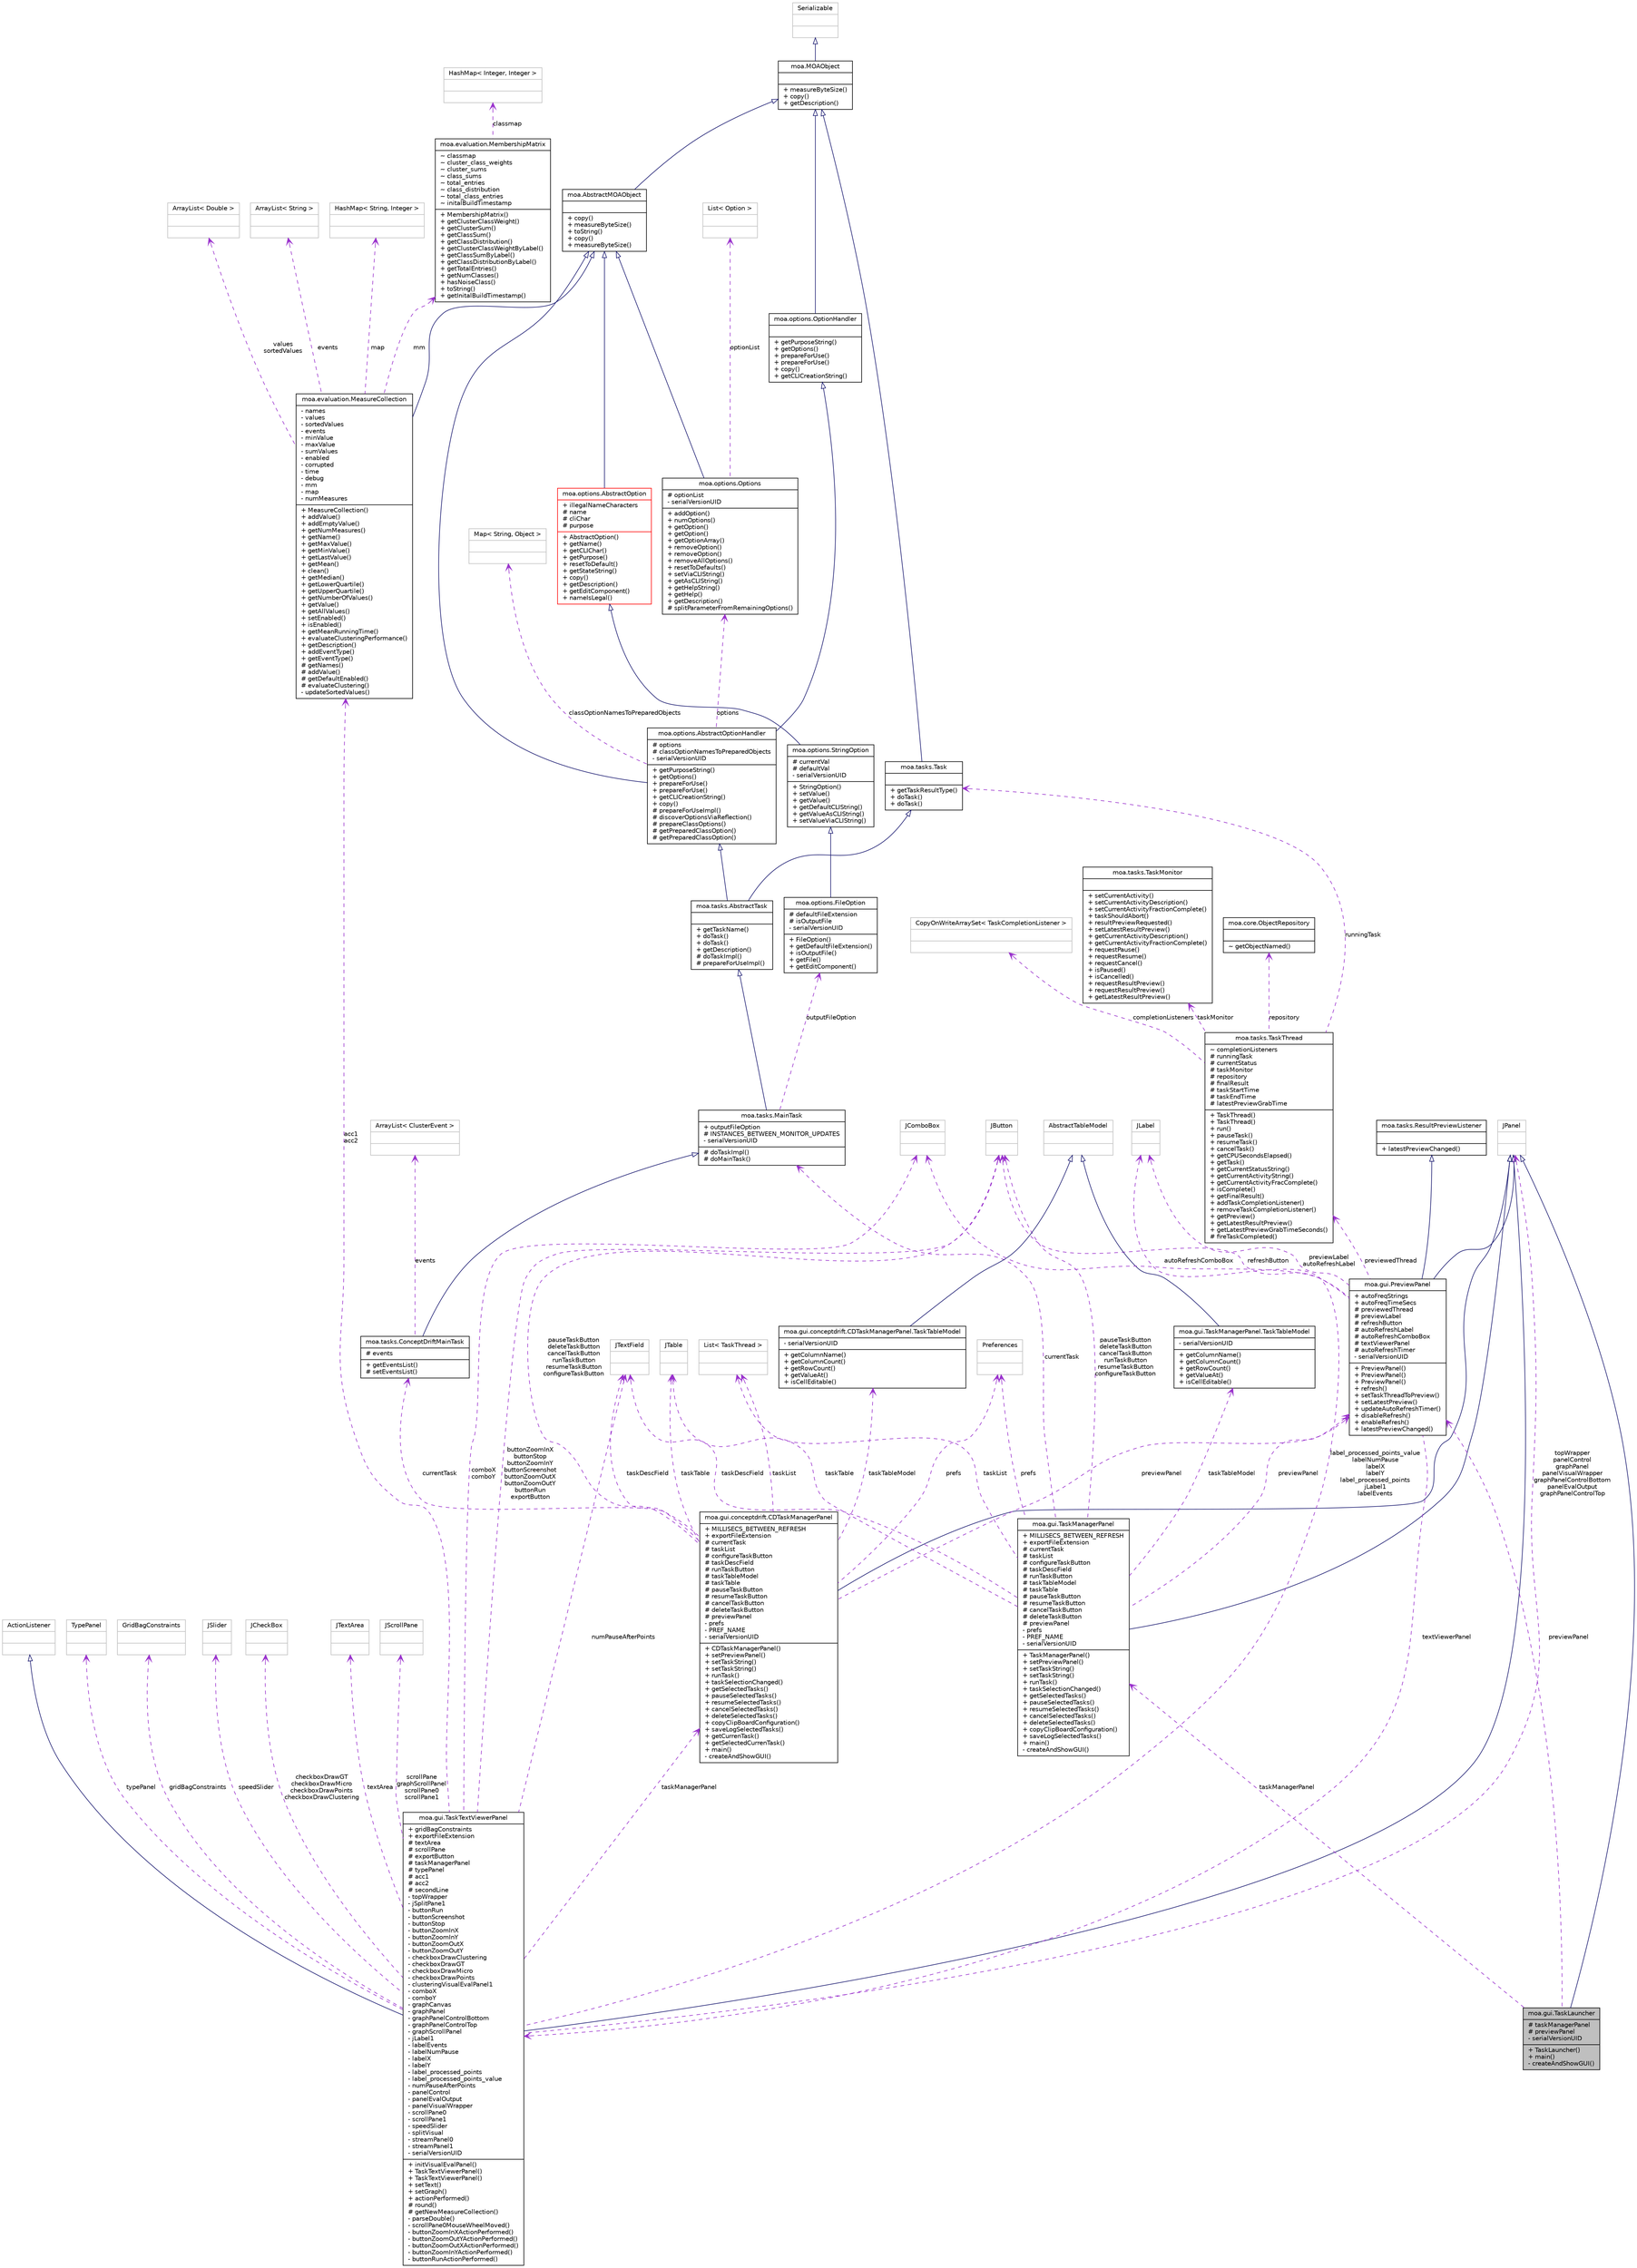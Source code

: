 digraph G
{
  edge [fontname="Helvetica",fontsize="10",labelfontname="Helvetica",labelfontsize="10"];
  node [fontname="Helvetica",fontsize="10",shape=record];
  Node1 [label="{moa.gui.TaskLauncher\n|# taskManagerPanel\l# previewPanel\l- serialVersionUID\l|+ TaskLauncher()\l+ main()\l- createAndShowGUI()\l}",height=0.2,width=0.4,color="black", fillcolor="grey75", style="filled" fontcolor="black"];
  Node2 -> Node1 [dir=back,color="midnightblue",fontsize="10",style="solid",arrowtail="empty",fontname="Helvetica"];
  Node2 [label="{JPanel\n||}",height=0.2,width=0.4,color="grey75", fillcolor="white", style="filled"];
  Node3 -> Node1 [dir=back,color="darkorchid3",fontsize="10",style="dashed",label="taskManagerPanel",arrowtail="open",fontname="Helvetica"];
  Node3 [label="{moa.gui.TaskManagerPanel\n|+ MILLISECS_BETWEEN_REFRESH\l+ exportFileExtension\l# currentTask\l# taskList\l# configureTaskButton\l# taskDescField\l# runTaskButton\l# taskTableModel\l# taskTable\l# pauseTaskButton\l# resumeTaskButton\l# cancelTaskButton\l# deleteTaskButton\l# previewPanel\l- prefs\l- PREF_NAME\l- serialVersionUID\l|+ TaskManagerPanel()\l+ setPreviewPanel()\l+ setTaskString()\l+ setTaskString()\l+ runTask()\l+ taskSelectionChanged()\l+ getSelectedTasks()\l+ pauseSelectedTasks()\l+ resumeSelectedTasks()\l+ cancelSelectedTasks()\l+ deleteSelectedTasks()\l+ copyClipBoardConfiguration()\l+ saveLogSelectedTasks()\l+ main()\l- createAndShowGUI()\l}",height=0.2,width=0.4,color="black", fillcolor="white", style="filled",URL="$classmoa_1_1gui_1_1TaskManagerPanel.html",tooltip="This panel displays the running tasks."];
  Node2 -> Node3 [dir=back,color="midnightblue",fontsize="10",style="solid",arrowtail="empty",fontname="Helvetica"];
  Node4 -> Node3 [dir=back,color="darkorchid3",fontsize="10",style="dashed",label="prefs",arrowtail="open",fontname="Helvetica"];
  Node4 [label="{Preferences\n||}",height=0.2,width=0.4,color="grey75", fillcolor="white", style="filled"];
  Node5 -> Node3 [dir=back,color="darkorchid3",fontsize="10",style="dashed",label="pauseTaskButton\ndeleteTaskButton\ncancelTaskButton\nrunTaskButton\nresumeTaskButton\nconfigureTaskButton",arrowtail="open",fontname="Helvetica"];
  Node5 [label="{JButton\n||}",height=0.2,width=0.4,color="grey75", fillcolor="white", style="filled"];
  Node6 -> Node3 [dir=back,color="darkorchid3",fontsize="10",style="dashed",label="previewPanel",arrowtail="open",fontname="Helvetica"];
  Node6 [label="{moa.gui.PreviewPanel\n|+ autoFreqStrings\l+ autoFreqTimeSecs\l# previewedThread\l# previewLabel\l# refreshButton\l# autoRefreshLabel\l# autoRefreshComboBox\l# textViewerPanel\l# autoRefreshTimer\l- serialVersionUID\l|+ PreviewPanel()\l+ PreviewPanel()\l+ PreviewPanel()\l+ refresh()\l+ setTaskThreadToPreview()\l+ setLatestPreview()\l+ updateAutoRefreshTimer()\l+ disableRefresh()\l+ enableRefresh()\l+ latestPreviewChanged()\l}",height=0.2,width=0.4,color="black", fillcolor="white", style="filled",URL="$classmoa_1_1gui_1_1PreviewPanel.html",tooltip="This panel displays the running task preview text and buttons."];
  Node2 -> Node6 [dir=back,color="midnightblue",fontsize="10",style="solid",arrowtail="empty",fontname="Helvetica"];
  Node7 -> Node6 [dir=back,color="midnightblue",fontsize="10",style="solid",arrowtail="empty",fontname="Helvetica"];
  Node7 [label="{moa.tasks.ResultPreviewListener\n||+ latestPreviewChanged()\l}",height=0.2,width=0.4,color="black", fillcolor="white", style="filled",URL="$interfacemoa_1_1tasks_1_1ResultPreviewListener.html",tooltip="Interface implemented by classes that preview results on the Graphical User Interface..."];
  Node8 -> Node6 [dir=back,color="darkorchid3",fontsize="10",style="dashed",label="textViewerPanel",arrowtail="open",fontname="Helvetica"];
  Node8 [label="{moa.gui.TaskTextViewerPanel\n|+ gridBagConstraints\l+ exportFileExtension\l# textArea\l# scrollPane\l# exportButton\l# taskManagerPanel\l# typePanel\l# acc1\l# acc2\l# secondLine\l- topWrapper\l- jSplitPane1\l- buttonRun\l- buttonScreenshot\l- buttonStop\l- buttonZoomInX\l- buttonZoomInY\l- buttonZoomOutX\l- buttonZoomOutY\l- checkboxDrawClustering\l- checkboxDrawGT\l- checkboxDrawMicro\l- checkboxDrawPoints\l- clusteringVisualEvalPanel1\l- comboX\l- comboY\l- graphCanvas\l- graphPanel\l- graphPanelControlBottom\l- graphPanelControlTop\l- graphScrollPanel\l- jLabel1\l- labelEvents\l- labelNumPause\l- labelX\l- labelY\l- label_processed_points\l- label_processed_points_value\l- numPauseAfterPoints\l- panelControl\l- panelEvalOutput\l- panelVisualWrapper\l- scrollPane0\l- scrollPane1\l- speedSlider\l- splitVisual\l- streamPanel0\l- streamPanel1\l- serialVersionUID\l|+ initVisualEvalPanel()\l+ TaskTextViewerPanel()\l+ TaskTextViewerPanel()\l+ setText()\l+ setGraph()\l+ actionPerformed()\l# round()\l# getNewMeasureCollection()\l- parseDouble()\l- scrollPane0MouseWheelMoved()\l- buttonZoomInXActionPerformed()\l- buttonZoomOutYActionPerformed()\l- buttonZoomOutXActionPerformed()\l- buttonZoomInYActionPerformed()\l- buttonRunActionPerformed()\l}",height=0.2,width=0.4,color="black", fillcolor="white", style="filled",URL="$classmoa_1_1gui_1_1TaskTextViewerPanel.html",tooltip="This panel displays text."];
  Node2 -> Node8 [dir=back,color="midnightblue",fontsize="10",style="solid",arrowtail="empty",fontname="Helvetica"];
  Node9 -> Node8 [dir=back,color="midnightblue",fontsize="10",style="solid",arrowtail="empty",fontname="Helvetica"];
  Node9 [label="{ActionListener\n||}",height=0.2,width=0.4,color="grey75", fillcolor="white", style="filled"];
  Node10 -> Node8 [dir=back,color="darkorchid3",fontsize="10",style="dashed",label="typePanel",arrowtail="open",fontname="Helvetica"];
  Node10 [label="{TypePanel\n||}",height=0.2,width=0.4,color="grey75", fillcolor="white", style="filled"];
  Node11 -> Node8 [dir=back,color="darkorchid3",fontsize="10",style="dashed",label="gridBagConstraints",arrowtail="open",fontname="Helvetica"];
  Node11 [label="{GridBagConstraints\n||}",height=0.2,width=0.4,color="grey75", fillcolor="white", style="filled"];
  Node12 -> Node8 [dir=back,color="darkorchid3",fontsize="10",style="dashed",label="speedSlider",arrowtail="open",fontname="Helvetica"];
  Node12 [label="{JSlider\n||}",height=0.2,width=0.4,color="grey75", fillcolor="white", style="filled"];
  Node13 -> Node8 [dir=back,color="darkorchid3",fontsize="10",style="dashed",label="checkboxDrawGT\ncheckboxDrawMicro\ncheckboxDrawPoints\ncheckboxDrawClustering",arrowtail="open",fontname="Helvetica"];
  Node13 [label="{JCheckBox\n||}",height=0.2,width=0.4,color="grey75", fillcolor="white", style="filled"];
  Node5 -> Node8 [dir=back,color="darkorchid3",fontsize="10",style="dashed",label="buttonZoomInX\nbuttonStop\nbuttonZoomInY\nbuttonScreenshot\nbuttonZoomOutX\nbuttonZoomOutY\nbuttonRun\nexportButton",arrowtail="open",fontname="Helvetica"];
  Node14 -> Node8 [dir=back,color="darkorchid3",fontsize="10",style="dashed",label="taskManagerPanel",arrowtail="open",fontname="Helvetica"];
  Node14 [label="{moa.gui.conceptdrift.CDTaskManagerPanel\n|+ MILLISECS_BETWEEN_REFRESH\l+ exportFileExtension\l# currentTask\l# taskList\l# configureTaskButton\l# taskDescField\l# runTaskButton\l# taskTableModel\l# taskTable\l# pauseTaskButton\l# resumeTaskButton\l# cancelTaskButton\l# deleteTaskButton\l# previewPanel\l- prefs\l- PREF_NAME\l- serialVersionUID\l|+ CDTaskManagerPanel()\l+ setPreviewPanel()\l+ setTaskString()\l+ setTaskString()\l+ runTask()\l+ taskSelectionChanged()\l+ getSelectedTasks()\l+ pauseSelectedTasks()\l+ resumeSelectedTasks()\l+ cancelSelectedTasks()\l+ deleteSelectedTasks()\l+ copyClipBoardConfiguration()\l+ saveLogSelectedTasks()\l+ getCurrenTask()\l+ getSelectedCurrenTask()\l+ main()\l- createAndShowGUI()\l}",height=0.2,width=0.4,color="black", fillcolor="white", style="filled",URL="$classmoa_1_1gui_1_1conceptdrift_1_1CDTaskManagerPanel.html",tooltip="This panel displays the running tasks."];
  Node2 -> Node14 [dir=back,color="midnightblue",fontsize="10",style="solid",arrowtail="empty",fontname="Helvetica"];
  Node15 -> Node14 [dir=back,color="darkorchid3",fontsize="10",style="dashed",label="currentTask",arrowtail="open",fontname="Helvetica"];
  Node15 [label="{moa.tasks.ConceptDriftMainTask\n|# events\l|+ getEventsList()\l# setEventsList()\l}",height=0.2,width=0.4,color="black", fillcolor="white", style="filled",URL="$classmoa_1_1tasks_1_1ConceptDriftMainTask.html"];
  Node16 -> Node15 [dir=back,color="midnightblue",fontsize="10",style="solid",arrowtail="empty",fontname="Helvetica"];
  Node16 [label="{moa.tasks.MainTask\n|+ outputFileOption\l# INSTANCES_BETWEEN_MONITOR_UPDATES\l- serialVersionUID\l|# doTaskImpl()\l# doMainTask()\l}",height=0.2,width=0.4,color="black", fillcolor="white", style="filled",URL="$classmoa_1_1tasks_1_1MainTask.html",tooltip="Abstract Main Task."];
  Node17 -> Node16 [dir=back,color="midnightblue",fontsize="10",style="solid",arrowtail="empty",fontname="Helvetica"];
  Node17 [label="{moa.tasks.AbstractTask\n||+ getTaskName()\l+ doTask()\l+ doTask()\l+ getDescription()\l# doTaskImpl()\l# prepareForUseImpl()\l}",height=0.2,width=0.4,color="black", fillcolor="white", style="filled",URL="$classmoa_1_1tasks_1_1AbstractTask.html",tooltip="Abstract Task."];
  Node18 -> Node17 [dir=back,color="midnightblue",fontsize="10",style="solid",arrowtail="empty",fontname="Helvetica"];
  Node18 [label="{moa.options.AbstractOptionHandler\n|# options\l# classOptionNamesToPreparedObjects\l- serialVersionUID\l|+ getPurposeString()\l+ getOptions()\l+ prepareForUse()\l+ prepareForUse()\l+ getCLICreationString()\l+ copy()\l# prepareForUseImpl()\l# discoverOptionsViaReflection()\l# prepareClassOptions()\l# getPreparedClassOption()\l# getPreparedClassOption()\l}",height=0.2,width=0.4,color="black", fillcolor="white", style="filled",URL="$classmoa_1_1options_1_1AbstractOptionHandler.html",tooltip="Abstract Option Handler."];
  Node19 -> Node18 [dir=back,color="midnightblue",fontsize="10",style="solid",arrowtail="empty",fontname="Helvetica"];
  Node19 [label="{moa.AbstractMOAObject\n||+ copy()\l+ measureByteSize()\l+ toString()\l+ copy()\l+ measureByteSize()\l}",height=0.2,width=0.4,color="black", fillcolor="white", style="filled",URL="$classmoa_1_1AbstractMOAObject.html",tooltip="Abstract MOA Object."];
  Node20 -> Node19 [dir=back,color="midnightblue",fontsize="10",style="solid",arrowtail="empty",fontname="Helvetica"];
  Node20 [label="{moa.MOAObject\n||+ measureByteSize()\l+ copy()\l+ getDescription()\l}",height=0.2,width=0.4,color="black", fillcolor="white", style="filled",URL="$interfacemoa_1_1MOAObject.html",tooltip="Interface implemented by classes in MOA, so that all are serializable, can produce..."];
  Node21 -> Node20 [dir=back,color="midnightblue",fontsize="10",style="solid",arrowtail="empty",fontname="Helvetica"];
  Node21 [label="{Serializable\n||}",height=0.2,width=0.4,color="grey75", fillcolor="white", style="filled"];
  Node22 -> Node18 [dir=back,color="midnightblue",fontsize="10",style="solid",arrowtail="empty",fontname="Helvetica"];
  Node22 [label="{moa.options.OptionHandler\n||+ getPurposeString()\l+ getOptions()\l+ prepareForUse()\l+ prepareForUse()\l+ copy()\l+ getCLICreationString()\l}",height=0.2,width=0.4,color="black", fillcolor="white", style="filled",URL="$interfacemoa_1_1options_1_1OptionHandler.html",tooltip="Interface representing an object that handles options or parameters."];
  Node20 -> Node22 [dir=back,color="midnightblue",fontsize="10",style="solid",arrowtail="empty",fontname="Helvetica"];
  Node23 -> Node18 [dir=back,color="darkorchid3",fontsize="10",style="dashed",label="classOptionNamesToPreparedObjects",arrowtail="open",fontname="Helvetica"];
  Node23 [label="{Map\< String, Object \>\n||}",height=0.2,width=0.4,color="grey75", fillcolor="white", style="filled"];
  Node24 -> Node18 [dir=back,color="darkorchid3",fontsize="10",style="dashed",label="options",arrowtail="open",fontname="Helvetica"];
  Node24 [label="{moa.options.Options\n|# optionList\l- serialVersionUID\l|+ addOption()\l+ numOptions()\l+ getOption()\l+ getOption()\l+ getOptionArray()\l+ removeOption()\l+ removeOption()\l+ removeAllOptions()\l+ resetToDefaults()\l+ setViaCLIString()\l+ getAsCLIString()\l+ getHelpString()\l+ getHelp()\l+ getDescription()\l# splitParameterFromRemainingOptions()\l}",height=0.2,width=0.4,color="black", fillcolor="white", style="filled",URL="$classmoa_1_1options_1_1Options.html",tooltip="File option."];
  Node19 -> Node24 [dir=back,color="midnightblue",fontsize="10",style="solid",arrowtail="empty",fontname="Helvetica"];
  Node25 -> Node24 [dir=back,color="darkorchid3",fontsize="10",style="dashed",label="optionList",arrowtail="open",fontname="Helvetica"];
  Node25 [label="{List\< Option \>\n||}",height=0.2,width=0.4,color="grey75", fillcolor="white", style="filled"];
  Node26 -> Node17 [dir=back,color="midnightblue",fontsize="10",style="solid",arrowtail="empty",fontname="Helvetica"];
  Node26 [label="{moa.tasks.Task\n||+ getTaskResultType()\l+ doTask()\l+ doTask()\l}",height=0.2,width=0.4,color="black", fillcolor="white", style="filled",URL="$interfacemoa_1_1tasks_1_1Task.html",tooltip="Interface representing a task."];
  Node20 -> Node26 [dir=back,color="midnightblue",fontsize="10",style="solid",arrowtail="empty",fontname="Helvetica"];
  Node27 -> Node16 [dir=back,color="darkorchid3",fontsize="10",style="dashed",label="outputFileOption",arrowtail="open",fontname="Helvetica"];
  Node27 [label="{moa.options.FileOption\n|# defaultFileExtension\l# isOutputFile\l- serialVersionUID\l|+ FileOption()\l+ getDefaultFileExtension()\l+ isOutputFile()\l+ getFile()\l+ getEditComponent()\l}",height=0.2,width=0.4,color="black", fillcolor="white", style="filled",URL="$classmoa_1_1options_1_1FileOption.html",tooltip="File option."];
  Node28 -> Node27 [dir=back,color="midnightblue",fontsize="10",style="solid",arrowtail="empty",fontname="Helvetica"];
  Node28 [label="{moa.options.StringOption\n|# currentVal\l# defaultVal\l- serialVersionUID\l|+ StringOption()\l+ setValue()\l+ getValue()\l+ getDefaultCLIString()\l+ getValueAsCLIString()\l+ setValueViaCLIString()\l}",height=0.2,width=0.4,color="black", fillcolor="white", style="filled",URL="$classmoa_1_1options_1_1StringOption.html",tooltip="String option."];
  Node29 -> Node28 [dir=back,color="midnightblue",fontsize="10",style="solid",arrowtail="empty",fontname="Helvetica"];
  Node29 [label="{moa.options.AbstractOption\n|+ illegalNameCharacters\l# name\l# cliChar\l# purpose\l|+ AbstractOption()\l+ getName()\l+ getCLIChar()\l+ getPurpose()\l+ resetToDefault()\l+ getStateString()\l+ copy()\l+ getDescription()\l+ getEditComponent()\l+ nameIsLegal()\l}",height=0.2,width=0.4,color="red", fillcolor="white", style="filled",URL="$classmoa_1_1options_1_1AbstractOption.html",tooltip="Abstract option."];
  Node19 -> Node29 [dir=back,color="midnightblue",fontsize="10",style="solid",arrowtail="empty",fontname="Helvetica"];
  Node30 -> Node15 [dir=back,color="darkorchid3",fontsize="10",style="dashed",label="events",arrowtail="open",fontname="Helvetica"];
  Node30 [label="{ArrayList\< ClusterEvent \>\n||}",height=0.2,width=0.4,color="grey75", fillcolor="white", style="filled"];
  Node4 -> Node14 [dir=back,color="darkorchid3",fontsize="10",style="dashed",label="prefs",arrowtail="open",fontname="Helvetica"];
  Node5 -> Node14 [dir=back,color="darkorchid3",fontsize="10",style="dashed",label="pauseTaskButton\ndeleteTaskButton\ncancelTaskButton\nrunTaskButton\nresumeTaskButton\nconfigureTaskButton",arrowtail="open",fontname="Helvetica"];
  Node6 -> Node14 [dir=back,color="darkorchid3",fontsize="10",style="dashed",label="previewPanel",arrowtail="open",fontname="Helvetica"];
  Node31 -> Node14 [dir=back,color="darkorchid3",fontsize="10",style="dashed",label="taskDescField",arrowtail="open",fontname="Helvetica"];
  Node31 [label="{JTextField\n||}",height=0.2,width=0.4,color="grey75", fillcolor="white", style="filled"];
  Node32 -> Node14 [dir=back,color="darkorchid3",fontsize="10",style="dashed",label="taskList",arrowtail="open",fontname="Helvetica"];
  Node32 [label="{List\< TaskThread \>\n||}",height=0.2,width=0.4,color="grey75", fillcolor="white", style="filled"];
  Node33 -> Node14 [dir=back,color="darkorchid3",fontsize="10",style="dashed",label="taskTableModel",arrowtail="open",fontname="Helvetica"];
  Node33 [label="{moa.gui.conceptdrift.CDTaskManagerPanel.TaskTableModel\n|- serialVersionUID\l|+ getColumnName()\l+ getColumnCount()\l+ getRowCount()\l+ getValueAt()\l+ isCellEditable()\l}",height=0.2,width=0.4,color="black", fillcolor="white", style="filled",URL="$classmoa_1_1gui_1_1conceptdrift_1_1CDTaskManagerPanel_1_1TaskTableModel.html"];
  Node34 -> Node33 [dir=back,color="midnightblue",fontsize="10",style="solid",arrowtail="empty",fontname="Helvetica"];
  Node34 [label="{AbstractTableModel\n||}",height=0.2,width=0.4,color="grey75", fillcolor="white", style="filled"];
  Node35 -> Node14 [dir=back,color="darkorchid3",fontsize="10",style="dashed",label="taskTable",arrowtail="open",fontname="Helvetica"];
  Node35 [label="{JTable\n||}",height=0.2,width=0.4,color="grey75", fillcolor="white", style="filled"];
  Node36 -> Node8 [dir=back,color="darkorchid3",fontsize="10",style="dashed",label="textArea",arrowtail="open",fontname="Helvetica"];
  Node36 [label="{JTextArea\n||}",height=0.2,width=0.4,color="grey75", fillcolor="white", style="filled"];
  Node31 -> Node8 [dir=back,color="darkorchid3",fontsize="10",style="dashed",label="numPauseAfterPoints",arrowtail="open",fontname="Helvetica"];
  Node37 -> Node8 [dir=back,color="darkorchid3",fontsize="10",style="dashed",label="comboX\ncomboY",arrowtail="open",fontname="Helvetica"];
  Node37 [label="{JComboBox\n||}",height=0.2,width=0.4,color="grey75", fillcolor="white", style="filled"];
  Node38 -> Node8 [dir=back,color="darkorchid3",fontsize="10",style="dashed",label="acc1\nacc2",arrowtail="open",fontname="Helvetica"];
  Node38 [label="{moa.evaluation.MeasureCollection\n|- names\l- values\l- sortedValues\l- events\l- minValue\l- maxValue\l- sumValues\l- enabled\l- corrupted\l- time\l- debug\l- mm\l- map\l- numMeasures\l|+ MeasureCollection()\l+ addValue()\l+ addEmptyValue()\l+ getNumMeasures()\l+ getName()\l+ getMaxValue()\l+ getMinValue()\l+ getLastValue()\l+ getMean()\l+ clean()\l+ getMedian()\l+ getLowerQuartile()\l+ getUpperQuartile()\l+ getNumberOfValues()\l+ getValue()\l+ getAllValues()\l+ setEnabled()\l+ isEnabled()\l+ getMeanRunningTime()\l+ evaluateClusteringPerformance()\l+ getDescription()\l+ addEventType()\l+ getEventType()\l# getNames()\l# addValue()\l# getDefaultEnabled()\l# evaluateClustering()\l- updateSortedValues()\l}",height=0.2,width=0.4,color="black", fillcolor="white", style="filled",URL="$classmoa_1_1evaluation_1_1MeasureCollection.html"];
  Node19 -> Node38 [dir=back,color="midnightblue",fontsize="10",style="solid",arrowtail="empty",fontname="Helvetica"];
  Node39 -> Node38 [dir=back,color="darkorchid3",fontsize="10",style="dashed",label="mm",arrowtail="open",fontname="Helvetica"];
  Node39 [label="{moa.evaluation.MembershipMatrix\n|~ classmap\l~ cluster_class_weights\l~ cluster_sums\l~ class_sums\l~ total_entries\l~ class_distribution\l~ total_class_entries\l~ initalBuildTimestamp\l|+ MembershipMatrix()\l+ getClusterClassWeight()\l+ getClusterSum()\l+ getClassSum()\l+ getClassDistribution()\l+ getClusterClassWeightByLabel()\l+ getClassSumByLabel()\l+ getClassDistributionByLabel()\l+ getTotalEntries()\l+ getNumClasses()\l+ hasNoiseClass()\l+ toString()\l+ getInitalBuildTimestamp()\l}",height=0.2,width=0.4,color="black", fillcolor="white", style="filled",URL="$classmoa_1_1evaluation_1_1MembershipMatrix.html"];
  Node40 -> Node39 [dir=back,color="darkorchid3",fontsize="10",style="dashed",label="classmap",arrowtail="open",fontname="Helvetica"];
  Node40 [label="{HashMap\< Integer, Integer \>\n||}",height=0.2,width=0.4,color="grey75", fillcolor="white", style="filled"];
  Node41 -> Node38 [dir=back,color="darkorchid3",fontsize="10",style="dashed",label="values\nsortedValues",arrowtail="open",fontname="Helvetica"];
  Node41 [label="{ArrayList\< Double \>\n||}",height=0.2,width=0.4,color="grey75", fillcolor="white", style="filled"];
  Node42 -> Node38 [dir=back,color="darkorchid3",fontsize="10",style="dashed",label="events",arrowtail="open",fontname="Helvetica"];
  Node42 [label="{ArrayList\< String \>\n||}",height=0.2,width=0.4,color="grey75", fillcolor="white", style="filled"];
  Node43 -> Node38 [dir=back,color="darkorchid3",fontsize="10",style="dashed",label="map",arrowtail="open",fontname="Helvetica"];
  Node43 [label="{HashMap\< String, Integer \>\n||}",height=0.2,width=0.4,color="grey75", fillcolor="white", style="filled"];
  Node44 -> Node8 [dir=back,color="darkorchid3",fontsize="10",style="dashed",label="label_processed_points_value\nlabelNumPause\nlabelX\nlabelY\nlabel_processed_points\njLabel1\nlabelEvents",arrowtail="open",fontname="Helvetica"];
  Node44 [label="{JLabel\n||}",height=0.2,width=0.4,color="grey75", fillcolor="white", style="filled"];
  Node2 -> Node8 [dir=back,color="darkorchid3",fontsize="10",style="dashed",label="topWrapper\npanelControl\ngraphPanel\npanelVisualWrapper\ngraphPanelControlBottom\npanelEvalOutput\ngraphPanelControlTop",arrowtail="open",fontname="Helvetica"];
  Node45 -> Node8 [dir=back,color="darkorchid3",fontsize="10",style="dashed",label="scrollPane\ngraphScrollPanel\nscrollPane0\nscrollPane1",arrowtail="open",fontname="Helvetica"];
  Node45 [label="{JScrollPane\n||}",height=0.2,width=0.4,color="grey75", fillcolor="white", style="filled"];
  Node5 -> Node6 [dir=back,color="darkorchid3",fontsize="10",style="dashed",label="refreshButton",arrowtail="open",fontname="Helvetica"];
  Node37 -> Node6 [dir=back,color="darkorchid3",fontsize="10",style="dashed",label="autoRefreshComboBox",arrowtail="open",fontname="Helvetica"];
  Node46 -> Node6 [dir=back,color="darkorchid3",fontsize="10",style="dashed",label="previewedThread",arrowtail="open",fontname="Helvetica"];
  Node46 [label="{moa.tasks.TaskThread\n|~ completionListeners\l# runningTask\l# currentStatus\l# taskMonitor\l# repository\l# finalResult\l# taskStartTime\l# taskEndTime\l# latestPreviewGrabTime\l|+ TaskThread()\l+ TaskThread()\l+ run()\l+ pauseTask()\l+ resumeTask()\l+ cancelTask()\l+ getCPUSecondsElapsed()\l+ getTask()\l+ getCurrentStatusString()\l+ getCurrentActivityString()\l+ getCurrentActivityFracComplete()\l+ isComplete()\l+ getFinalResult()\l+ addTaskCompletionListener()\l+ removeTaskCompletionListener()\l+ getPreview()\l+ getLatestResultPreview()\l+ getLatestPreviewGrabTimeSeconds()\l# fireTaskCompleted()\l}",height=0.2,width=0.4,color="black", fillcolor="white", style="filled",URL="$classmoa_1_1tasks_1_1TaskThread.html",tooltip="Task Thread."];
  Node47 -> Node46 [dir=back,color="darkorchid3",fontsize="10",style="dashed",label="taskMonitor",arrowtail="open",fontname="Helvetica"];
  Node47 [label="{moa.tasks.TaskMonitor\n||+ setCurrentActivity()\l+ setCurrentActivityDescription()\l+ setCurrentActivityFractionComplete()\l+ taskShouldAbort()\l+ resultPreviewRequested()\l+ setLatestResultPreview()\l+ getCurrentActivityDescription()\l+ getCurrentActivityFractionComplete()\l+ requestPause()\l+ requestResume()\l+ requestCancel()\l+ isPaused()\l+ isCancelled()\l+ requestResultPreview()\l+ requestResultPreview()\l+ getLatestResultPreview()\l}",height=0.2,width=0.4,color="black", fillcolor="white", style="filled",URL="$interfacemoa_1_1tasks_1_1TaskMonitor.html",tooltip="Interface representing a task monitor."];
  Node48 -> Node46 [dir=back,color="darkorchid3",fontsize="10",style="dashed",label="repository",arrowtail="open",fontname="Helvetica"];
  Node48 [label="{moa.core.ObjectRepository\n||~ getObjectNamed()\l}",height=0.2,width=0.4,color="black", fillcolor="white", style="filled",URL="$interfacemoa_1_1core_1_1ObjectRepository.html",tooltip="Interface for object repositories."];
  Node26 -> Node46 [dir=back,color="darkorchid3",fontsize="10",style="dashed",label="runningTask",arrowtail="open",fontname="Helvetica"];
  Node49 -> Node46 [dir=back,color="darkorchid3",fontsize="10",style="dashed",label="completionListeners",arrowtail="open",fontname="Helvetica"];
  Node49 [label="{CopyOnWriteArraySet\< TaskCompletionListener \>\n||}",height=0.2,width=0.4,color="grey75", fillcolor="white", style="filled"];
  Node44 -> Node6 [dir=back,color="darkorchid3",fontsize="10",style="dashed",label="previewLabel\nautoRefreshLabel",arrowtail="open",fontname="Helvetica"];
  Node31 -> Node3 [dir=back,color="darkorchid3",fontsize="10",style="dashed",label="taskDescField",arrowtail="open",fontname="Helvetica"];
  Node32 -> Node3 [dir=back,color="darkorchid3",fontsize="10",style="dashed",label="taskList",arrowtail="open",fontname="Helvetica"];
  Node16 -> Node3 [dir=back,color="darkorchid3",fontsize="10",style="dashed",label="currentTask",arrowtail="open",fontname="Helvetica"];
  Node35 -> Node3 [dir=back,color="darkorchid3",fontsize="10",style="dashed",label="taskTable",arrowtail="open",fontname="Helvetica"];
  Node50 -> Node3 [dir=back,color="darkorchid3",fontsize="10",style="dashed",label="taskTableModel",arrowtail="open",fontname="Helvetica"];
  Node50 [label="{moa.gui.TaskManagerPanel.TaskTableModel\n|- serialVersionUID\l|+ getColumnName()\l+ getColumnCount()\l+ getRowCount()\l+ getValueAt()\l+ isCellEditable()\l}",height=0.2,width=0.4,color="black", fillcolor="white", style="filled",URL="$classmoa_1_1gui_1_1TaskManagerPanel_1_1TaskTableModel.html"];
  Node34 -> Node50 [dir=back,color="midnightblue",fontsize="10",style="solid",arrowtail="empty",fontname="Helvetica"];
  Node6 -> Node1 [dir=back,color="darkorchid3",fontsize="10",style="dashed",label="previewPanel",arrowtail="open",fontname="Helvetica"];
}
